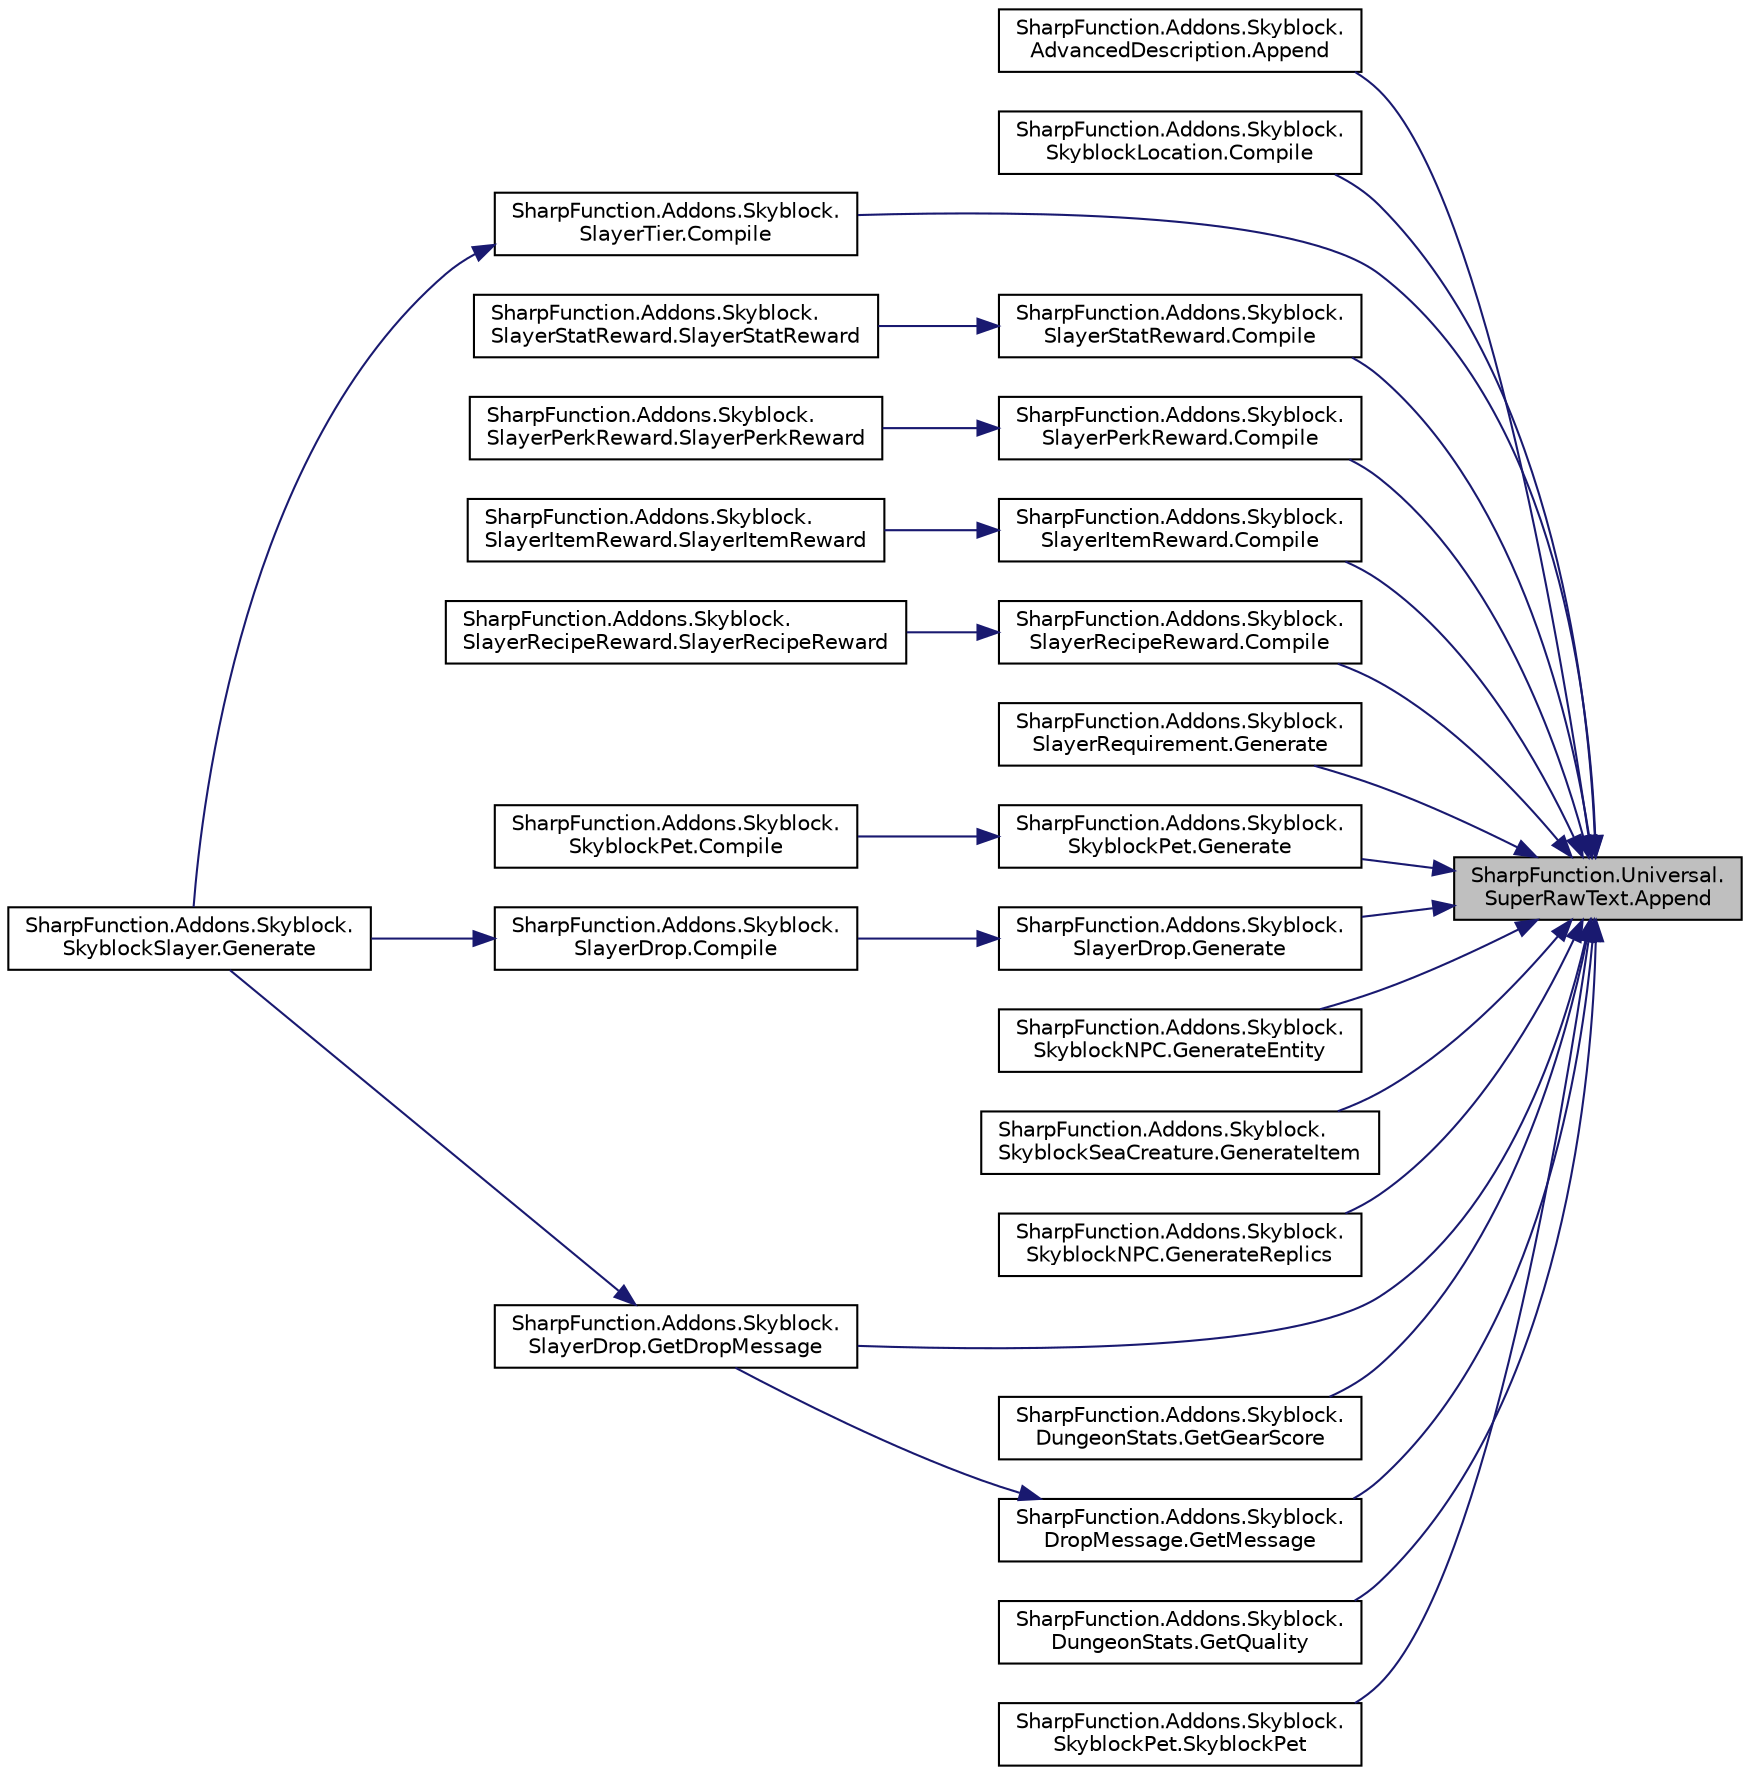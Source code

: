 digraph "SharpFunction.Universal.SuperRawText.Append"
{
 // LATEX_PDF_SIZE
  edge [fontname="Helvetica",fontsize="10",labelfontname="Helvetica",labelfontsize="10"];
  node [fontname="Helvetica",fontsize="10",shape=record];
  rankdir="RL";
  Node1 [label="SharpFunction.Universal.\lSuperRawText.Append",height=0.2,width=0.4,color="black", fillcolor="grey75", style="filled", fontcolor="black",tooltip="Appends pre-baked json text formatting to line"];
  Node1 -> Node2 [dir="back",color="midnightblue",fontsize="10",style="solid",fontname="Helvetica"];
  Node2 [label="SharpFunction.Addons.Skyblock.\lAdvancedDescription.Append",height=0.2,width=0.4,color="black", fillcolor="white", style="filled",URL="$class_sharp_function_1_1_addons_1_1_skyblock_1_1_advanced_description.html#aaffb5adea867acfbd70a7307de2d9738",tooltip="Appends a simple single color line"];
  Node1 -> Node3 [dir="back",color="midnightblue",fontsize="10",style="solid",fontname="Helvetica"];
  Node3 [label="SharpFunction.Addons.Skyblock.\lSkyblockLocation.Compile",height=0.2,width=0.4,color="black", fillcolor="white", style="filled",URL="$class_sharp_function_1_1_addons_1_1_skyblock_1_1_skyblock_location.html#ae6e0c8f98a3dcc5bb44364a299d0560b",tooltip="Compiles the tellraw command to view the message"];
  Node1 -> Node4 [dir="back",color="midnightblue",fontsize="10",style="solid",fontname="Helvetica"];
  Node4 [label="SharpFunction.Addons.Skyblock.\lSlayerTier.Compile",height=0.2,width=0.4,color="black", fillcolor="white", style="filled",URL="$class_sharp_function_1_1_addons_1_1_skyblock_1_1_slayer_tier.html#a46ec37a0348b0fc6f6e1b34f64f369fd",tooltip="Compiles"];
  Node4 -> Node5 [dir="back",color="midnightblue",fontsize="10",style="solid",fontname="Helvetica"];
  Node5 [label="SharpFunction.Addons.Skyblock.\lSkyblockSlayer.Generate",height=0.2,width=0.4,color="black", fillcolor="white", style="filled",URL="$class_sharp_function_1_1_addons_1_1_skyblock_1_1_skyblock_slayer.html#ac7d9e7e6984ef528eb26ed95383a8d0b",tooltip="Generates all the required stuff for datapack"];
  Node1 -> Node6 [dir="back",color="midnightblue",fontsize="10",style="solid",fontname="Helvetica"];
  Node6 [label="SharpFunction.Addons.Skyblock.\lSlayerStatReward.Compile",height=0.2,width=0.4,color="black", fillcolor="white", style="filled",URL="$class_sharp_function_1_1_addons_1_1_skyblock_1_1_slayer_stat_reward.html#a3eb94047876e5ce4f6d2a74f89af567e",tooltip="Creates a new slayer reward"];
  Node6 -> Node7 [dir="back",color="midnightblue",fontsize="10",style="solid",fontname="Helvetica"];
  Node7 [label="SharpFunction.Addons.Skyblock.\lSlayerStatReward.SlayerStatReward",height=0.2,width=0.4,color="black", fillcolor="white", style="filled",URL="$class_sharp_function_1_1_addons_1_1_skyblock_1_1_slayer_stat_reward.html#ae849a8e5afa6d1cc61a190baa99baddd",tooltip=" "];
  Node1 -> Node8 [dir="back",color="midnightblue",fontsize="10",style="solid",fontname="Helvetica"];
  Node8 [label="SharpFunction.Addons.Skyblock.\lSlayerPerkReward.Compile",height=0.2,width=0.4,color="black", fillcolor="white", style="filled",URL="$class_sharp_function_1_1_addons_1_1_skyblock_1_1_slayer_perk_reward.html#af9272d5527103e006b79247365eb10bd",tooltip="Creates a new slayer reward"];
  Node8 -> Node9 [dir="back",color="midnightblue",fontsize="10",style="solid",fontname="Helvetica"];
  Node9 [label="SharpFunction.Addons.Skyblock.\lSlayerPerkReward.SlayerPerkReward",height=0.2,width=0.4,color="black", fillcolor="white", style="filled",URL="$class_sharp_function_1_1_addons_1_1_skyblock_1_1_slayer_perk_reward.html#a475420b5d3cf5216f47e35c33b4a61d0",tooltip=" "];
  Node1 -> Node10 [dir="back",color="midnightblue",fontsize="10",style="solid",fontname="Helvetica"];
  Node10 [label="SharpFunction.Addons.Skyblock.\lSlayerItemReward.Compile",height=0.2,width=0.4,color="black", fillcolor="white", style="filled",URL="$class_sharp_function_1_1_addons_1_1_skyblock_1_1_slayer_item_reward.html#adea783547c20b0d20ab21003306072bf",tooltip="Creates a new slayer reward"];
  Node10 -> Node11 [dir="back",color="midnightblue",fontsize="10",style="solid",fontname="Helvetica"];
  Node11 [label="SharpFunction.Addons.Skyblock.\lSlayerItemReward.SlayerItemReward",height=0.2,width=0.4,color="black", fillcolor="white", style="filled",URL="$class_sharp_function_1_1_addons_1_1_skyblock_1_1_slayer_item_reward.html#a4683c3ef3db47046d28c56b0da38c87a",tooltip=" "];
  Node1 -> Node12 [dir="back",color="midnightblue",fontsize="10",style="solid",fontname="Helvetica"];
  Node12 [label="SharpFunction.Addons.Skyblock.\lSlayerRecipeReward.Compile",height=0.2,width=0.4,color="black", fillcolor="white", style="filled",URL="$class_sharp_function_1_1_addons_1_1_skyblock_1_1_slayer_recipe_reward.html#a6eb153fd468bc3c1c098de230df6e6fd",tooltip="Creates a new slayer reward"];
  Node12 -> Node13 [dir="back",color="midnightblue",fontsize="10",style="solid",fontname="Helvetica"];
  Node13 [label="SharpFunction.Addons.Skyblock.\lSlayerRecipeReward.SlayerRecipeReward",height=0.2,width=0.4,color="black", fillcolor="white", style="filled",URL="$class_sharp_function_1_1_addons_1_1_skyblock_1_1_slayer_recipe_reward.html#a48b2cd5f366406cdce89096958552a66",tooltip=" "];
  Node1 -> Node14 [dir="back",color="midnightblue",fontsize="10",style="solid",fontname="Helvetica"];
  Node14 [label="SharpFunction.Addons.Skyblock.\lSlayerRequirement.Generate",height=0.2,width=0.4,color="black", fillcolor="white", style="filled",URL="$class_sharp_function_1_1_addons_1_1_skyblock_1_1_slayer_requirement.html#a8375b78c0f0f323223ce698ac406b370",tooltip="Generates the super raw text requirement field"];
  Node1 -> Node15 [dir="back",color="midnightblue",fontsize="10",style="solid",fontname="Helvetica"];
  Node15 [label="SharpFunction.Addons.Skyblock.\lSkyblockPet.Generate",height=0.2,width=0.4,color="black", fillcolor="white", style="filled",URL="$class_sharp_function_1_1_addons_1_1_skyblock_1_1_skyblock_pet.html#add45c6b62f39177f26d8ebf04702fcb6",tooltip="Generates the give command"];
  Node15 -> Node16 [dir="back",color="midnightblue",fontsize="10",style="solid",fontname="Helvetica"];
  Node16 [label="SharpFunction.Addons.Skyblock.\lSkyblockPet.Compile",height=0.2,width=0.4,color="black", fillcolor="white", style="filled",URL="$class_sharp_function_1_1_addons_1_1_skyblock_1_1_skyblock_pet.html#a6fbf01f9ac195e98098bb6dd896aba83",tooltip="Generates the /give command and compiles it to string"];
  Node1 -> Node17 [dir="back",color="midnightblue",fontsize="10",style="solid",fontname="Helvetica"];
  Node17 [label="SharpFunction.Addons.Skyblock.\lSlayerDrop.Generate",height=0.2,width=0.4,color="black", fillcolor="white", style="filled",URL="$class_sharp_function_1_1_addons_1_1_skyblock_1_1_slayer_drop.html#ac3e70c0f936e8699a5e49bbbf7e42f51",tooltip="Generates command to give the item"];
  Node17 -> Node18 [dir="back",color="midnightblue",fontsize="10",style="solid",fontname="Helvetica"];
  Node18 [label="SharpFunction.Addons.Skyblock.\lSlayerDrop.Compile",height=0.2,width=0.4,color="black", fillcolor="white", style="filled",URL="$class_sharp_function_1_1_addons_1_1_skyblock_1_1_slayer_drop.html#a0f4bd5dfab1aadc15a07789cbaa4947e",tooltip="Generates and compiles the command, returning the string"];
  Node18 -> Node5 [dir="back",color="midnightblue",fontsize="10",style="solid",fontname="Helvetica"];
  Node1 -> Node19 [dir="back",color="midnightblue",fontsize="10",style="solid",fontname="Helvetica"];
  Node19 [label="SharpFunction.Addons.Skyblock.\lSkyblockNPC.GenerateEntity",height=0.2,width=0.4,color="black", fillcolor="white", style="filled",URL="$class_sharp_function_1_1_addons_1_1_skyblock_1_1_skyblock_n_p_c.html#a83cb9fecfb31326d7dda5e909bd4f7f5",tooltip="Generates command to summon the NPC"];
  Node1 -> Node20 [dir="back",color="midnightblue",fontsize="10",style="solid",fontname="Helvetica"];
  Node20 [label="SharpFunction.Addons.Skyblock.\lSkyblockSeaCreature.GenerateItem",height=0.2,width=0.4,color="black", fillcolor="white", style="filled",URL="$class_sharp_function_1_1_addons_1_1_skyblock_1_1_skyblock_sea_creature.html#acc001263e5a75c199028453b73c8704e",tooltip="Generates the item representing sea creature"];
  Node1 -> Node21 [dir="back",color="midnightblue",fontsize="10",style="solid",fontname="Helvetica"];
  Node21 [label="SharpFunction.Addons.Skyblock.\lSkyblockNPC.GenerateReplics",height=0.2,width=0.4,color="black", fillcolor="white", style="filled",URL="$class_sharp_function_1_1_addons_1_1_skyblock_1_1_skyblock_n_p_c.html#aa7f17ace0a87ba07bd66415a93255b7a",tooltip="Generates replics of NPC"];
  Node1 -> Node22 [dir="back",color="midnightblue",fontsize="10",style="solid",fontname="Helvetica"];
  Node22 [label="SharpFunction.Addons.Skyblock.\lSlayerDrop.GetDropMessage",height=0.2,width=0.4,color="black", fillcolor="white", style="filled",URL="$class_sharp_function_1_1_addons_1_1_skyblock_1_1_slayer_drop.html#a45c61b4fe04087e97ad726f5b2f55204",tooltip="Gets drop message to display"];
  Node22 -> Node5 [dir="back",color="midnightblue",fontsize="10",style="solid",fontname="Helvetica"];
  Node1 -> Node23 [dir="back",color="midnightblue",fontsize="10",style="solid",fontname="Helvetica"];
  Node23 [label="SharpFunction.Addons.Skyblock.\lDungeonStats.GetGearScore",height=0.2,width=0.4,color="black", fillcolor="white", style="filled",URL="$class_sharp_function_1_1_addons_1_1_skyblock_1_1_dungeon_stats.html#aa16974a3765716c4f99947a927a27fb6",tooltip="Compiles the gear score into stat text"];
  Node1 -> Node24 [dir="back",color="midnightblue",fontsize="10",style="solid",fontname="Helvetica"];
  Node24 [label="SharpFunction.Addons.Skyblock.\lDropMessage.GetMessage",height=0.2,width=0.4,color="black", fillcolor="white", style="filled",URL="$class_sharp_function_1_1_addons_1_1_skyblock_1_1_drop_message.html#adcf4bca23cdca2b33c30b5b3e285c86b",tooltip="Compiles the message to super raw text"];
  Node24 -> Node22 [dir="back",color="midnightblue",fontsize="10",style="solid",fontname="Helvetica"];
  Node1 -> Node25 [dir="back",color="midnightblue",fontsize="10",style="solid",fontname="Helvetica"];
  Node25 [label="SharpFunction.Addons.Skyblock.\lDungeonStats.GetQuality",height=0.2,width=0.4,color="black", fillcolor="white", style="filled",URL="$class_sharp_function_1_1_addons_1_1_skyblock_1_1_dungeon_stats.html#a23d6f0ad7b1b16e200dc9fb431a73815",tooltip="Compiles the quality into stat text"];
  Node1 -> Node26 [dir="back",color="midnightblue",fontsize="10",style="solid",fontname="Helvetica"];
  Node26 [label="SharpFunction.Addons.Skyblock.\lSkyblockPet.SkyblockPet",height=0.2,width=0.4,color="black", fillcolor="white", style="filled",URL="$class_sharp_function_1_1_addons_1_1_skyblock_1_1_skyblock_pet.html#a17160214e217df73545bf0e0b8564305",tooltip="Initialize a new skyblock pet"];
}
